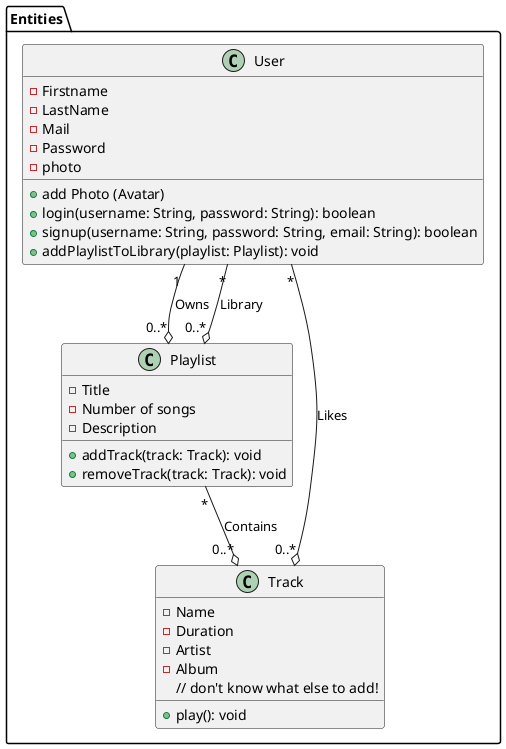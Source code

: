@startuml Gregofy

!define ManyToMany relationship

package "Entities" {
  class User {
    - Firstname
    - LastName
    - Mail
    - Password
    - photo
    + add Photo (Avatar)
    + login(username: String, password: String): boolean
    + signup(username: String, password: String, email: String): boolean
    + addPlaylistToLibrary(playlist: Playlist): void
  }

  class Playlist {
    - Title
    - Number of songs
    - Description
    + addTrack(track: Track): void
    + removeTrack(track: Track): void
  }

  class Track {
    - Name
    - Duration
    - Artist
    - Album
    + play(): void
    // don't know what else to add!
  }
}

User "1" --o "0..*" Playlist : Owns
User "*" --o "0..*" Track : Likes
User "*" --o "0..*" Playlist : Library
Playlist "*" --o "0..*" Track : Contains

@enduml